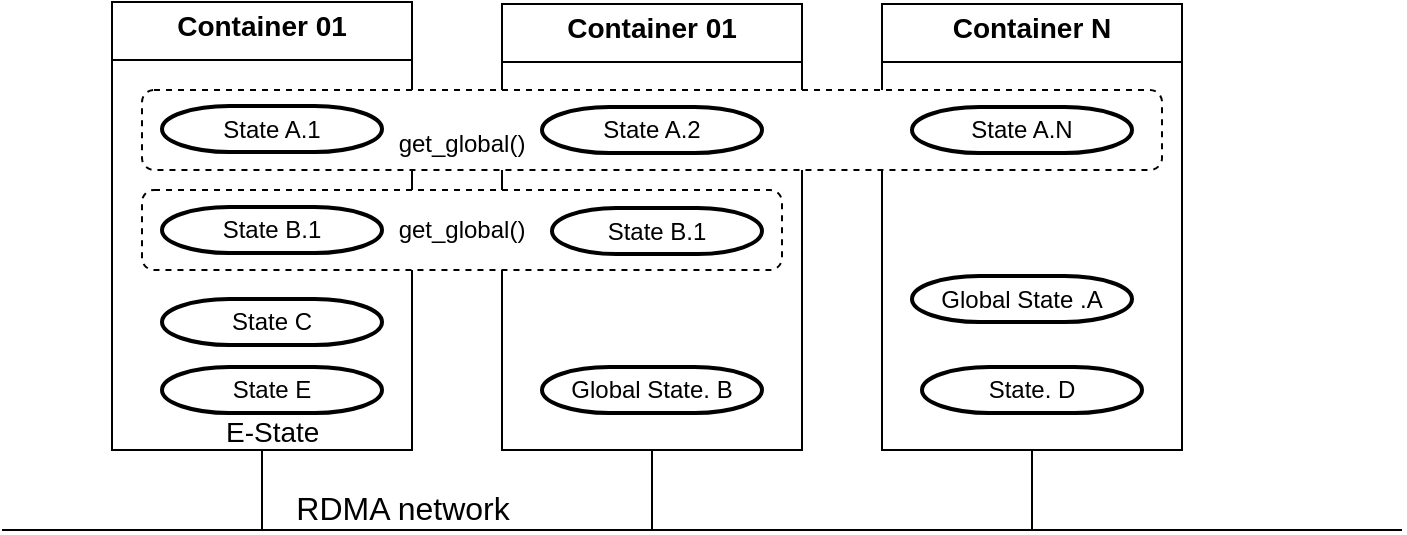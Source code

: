 <mxfile version="11.1.4" type="github"><diagram id="Pao4HtrbI7fz3SOlSNUg" name="Page-1"><mxGraphModel dx="1185" dy="637" grid="1" gridSize="10" guides="1" tooltips="1" connect="1" arrows="1" fold="1" page="1" pageScale="1" pageWidth="850" pageHeight="1100" math="0" shadow="0"><root><mxCell id="0"/><mxCell id="1" parent="0"/><mxCell id="mBnGWaZ09mCd892_IzHn-53" style="edgeStyle=orthogonalEdgeStyle;rounded=0;orthogonalLoop=1;jettySize=auto;html=1;exitX=0.5;exitY=1;exitDx=0;exitDy=0;endArrow=none;endFill=0;fontSize=14;fontColor=#000000;" edge="1" parent="1" source="mBnGWaZ09mCd892_IzHn-46"><mxGeometry relative="1" as="geometry"><mxPoint x="465" y="430" as="targetPoint"/></mxGeometry></mxCell><mxCell id="mBnGWaZ09mCd892_IzHn-46" value="&lt;b&gt;Container 01&lt;/b&gt;" style="shape=internalStorage;whiteSpace=wrap;html=1;backgroundOutline=1;labelBackgroundColor=none;strokeColor=#000000;fontSize=14;fontColor=#000000;dx=0;dy=29;spacingTop=-200;" vertex="1" parent="1"><mxGeometry x="390" y="167" width="150" height="223" as="geometry"/></mxCell><mxCell id="mBnGWaZ09mCd892_IzHn-50" style="edgeStyle=orthogonalEdgeStyle;rounded=0;orthogonalLoop=1;jettySize=auto;html=1;exitX=0.5;exitY=1;exitDx=0;exitDy=0;endArrow=none;endFill=0;fontSize=14;fontColor=#000000;" edge="1" parent="1" source="mBnGWaZ09mCd892_IzHn-47"><mxGeometry relative="1" as="geometry"><mxPoint x="655" y="429.667" as="targetPoint"/></mxGeometry></mxCell><mxCell id="mBnGWaZ09mCd892_IzHn-47" value="&lt;b&gt;Container N&lt;/b&gt;" style="shape=internalStorage;whiteSpace=wrap;html=1;backgroundOutline=1;labelBackgroundColor=none;strokeColor=#000000;fontSize=14;fontColor=#000000;dx=0;dy=29;spacingTop=-200;" vertex="1" parent="1"><mxGeometry x="580" y="167" width="150" height="223" as="geometry"/></mxCell><mxCell id="mBnGWaZ09mCd892_IzHn-48" style="edgeStyle=orthogonalEdgeStyle;rounded=0;orthogonalLoop=1;jettySize=auto;html=1;exitX=0.5;exitY=1;exitDx=0;exitDy=0;endArrow=none;endFill=0;fontSize=14;fontColor=#000000;" edge="1" parent="1" source="mBnGWaZ09mCd892_IzHn-43"><mxGeometry relative="1" as="geometry"><mxPoint x="270" y="429.667" as="targetPoint"/></mxGeometry></mxCell><mxCell id="mBnGWaZ09mCd892_IzHn-43" value="&lt;b&gt;Container 01&lt;/b&gt;" style="shape=internalStorage;whiteSpace=wrap;html=1;backgroundOutline=1;labelBackgroundColor=none;strokeColor=#000000;fontSize=14;fontColor=#000000;dx=0;dy=29;spacingTop=-200;" vertex="1" parent="1"><mxGeometry x="195" y="166" width="150" height="224" as="geometry"/></mxCell><mxCell id="mBnGWaZ09mCd892_IzHn-6" value="&lt;font style=&quot;font-size: 16px&quot;&gt;RDMA network&lt;/font&gt;" style="endArrow=none;html=1;spacingLeft=-300;spacingBottom=1;spacingTop=-21;" edge="1" parent="1"><mxGeometry width="50" height="50" relative="1" as="geometry"><mxPoint x="140" y="430" as="sourcePoint"/><mxPoint x="840" y="430" as="targetPoint"/></mxGeometry></mxCell><mxCell id="mBnGWaZ09mCd892_IzHn-26" value="get_global()" style="rounded=1;whiteSpace=wrap;html=1;strokeColor=#000000;dashed=1;" vertex="1" parent="1"><mxGeometry x="210" y="260" width="320" height="40" as="geometry"/></mxCell><mxCell id="mBnGWaZ09mCd892_IzHn-27" value="State B.1" style="strokeWidth=2;html=1;shape=mxgraph.flowchart.terminator;whiteSpace=wrap;" vertex="1" parent="1"><mxGeometry x="220" y="268.5" width="110" height="23" as="geometry"/></mxCell><mxCell id="mBnGWaZ09mCd892_IzHn-30" value="State B.1" style="strokeWidth=2;html=1;shape=mxgraph.flowchart.terminator;whiteSpace=wrap;" vertex="1" parent="1"><mxGeometry x="415" y="269" width="105" height="23" as="geometry"/></mxCell><mxCell id="mBnGWaZ09mCd892_IzHn-16" value="get_global()" style="rounded=1;whiteSpace=wrap;html=1;strokeColor=#000000;dashed=1;spacingTop=14;fontColor=#000000;labelBackgroundColor=none;spacingLeft=-190;" vertex="1" parent="1"><mxGeometry x="210" y="210" width="510" height="40" as="geometry"/></mxCell><mxCell id="mBnGWaZ09mCd892_IzHn-20" value="State A.1" style="strokeWidth=2;html=1;shape=mxgraph.flowchart.terminator;whiteSpace=wrap;" vertex="1" parent="1"><mxGeometry x="220" y="218" width="110" height="23" as="geometry"/></mxCell><mxCell id="mBnGWaZ09mCd892_IzHn-21" value="State A.2" style="strokeWidth=2;html=1;shape=mxgraph.flowchart.terminator;whiteSpace=wrap;" vertex="1" parent="1"><mxGeometry x="410" y="218.5" width="110" height="23" as="geometry"/></mxCell><mxCell id="mBnGWaZ09mCd892_IzHn-24" value="State A.N" style="strokeWidth=2;html=1;shape=mxgraph.flowchart.terminator;whiteSpace=wrap;" vertex="1" parent="1"><mxGeometry x="595" y="218.5" width="110" height="23" as="geometry"/></mxCell><mxCell id="mBnGWaZ09mCd892_IzHn-31" value="State C" style="strokeWidth=2;html=1;shape=mxgraph.flowchart.terminator;whiteSpace=wrap;" vertex="1" parent="1"><mxGeometry x="220" y="314.5" width="110" height="23" as="geometry"/></mxCell><mxCell id="mBnGWaZ09mCd892_IzHn-32" value="State E" style="strokeWidth=2;html=1;shape=mxgraph.flowchart.terminator;whiteSpace=wrap;" vertex="1" parent="1"><mxGeometry x="220" y="348.5" width="110" height="23" as="geometry"/></mxCell><mxCell id="mBnGWaZ09mCd892_IzHn-42" value="Global State. B" style="strokeWidth=2;html=1;shape=mxgraph.flowchart.terminator;whiteSpace=wrap;" vertex="1" parent="1"><mxGeometry x="410" y="348.5" width="110" height="23" as="geometry"/></mxCell><mxCell id="mBnGWaZ09mCd892_IzHn-44" value="Global State .A" style="strokeWidth=2;html=1;shape=mxgraph.flowchart.terminator;whiteSpace=wrap;" vertex="1" parent="1"><mxGeometry x="595" y="303" width="110" height="23" as="geometry"/></mxCell><mxCell id="mBnGWaZ09mCd892_IzHn-45" value="State. D" style="strokeWidth=2;html=1;shape=mxgraph.flowchart.terminator;whiteSpace=wrap;" vertex="1" parent="1"><mxGeometry x="600" y="348.5" width="110" height="23" as="geometry"/></mxCell><mxCell id="mBnGWaZ09mCd892_IzHn-52" value="E-State" style="text;html=1;resizable=0;points=[];autosize=1;align=left;verticalAlign=top;spacingTop=-4;fontSize=14;fontColor=#000000;" vertex="1" parent="1"><mxGeometry x="250" y="370" width="60" height="20" as="geometry"/></mxCell></root></mxGraphModel></diagram></mxfile>